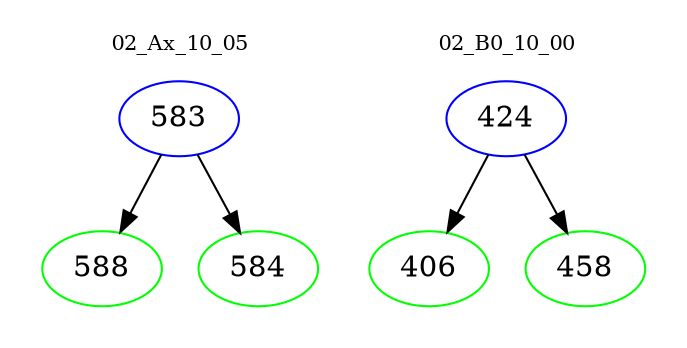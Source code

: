 digraph{
subgraph cluster_0 {
color = white
label = "02_Ax_10_05";
fontsize=10;
T0_583 [label="583", color="blue"]
T0_583 -> T0_588 [color="black"]
T0_588 [label="588", color="green"]
T0_583 -> T0_584 [color="black"]
T0_584 [label="584", color="green"]
}
subgraph cluster_1 {
color = white
label = "02_B0_10_00";
fontsize=10;
T1_424 [label="424", color="blue"]
T1_424 -> T1_406 [color="black"]
T1_406 [label="406", color="green"]
T1_424 -> T1_458 [color="black"]
T1_458 [label="458", color="green"]
}
}
